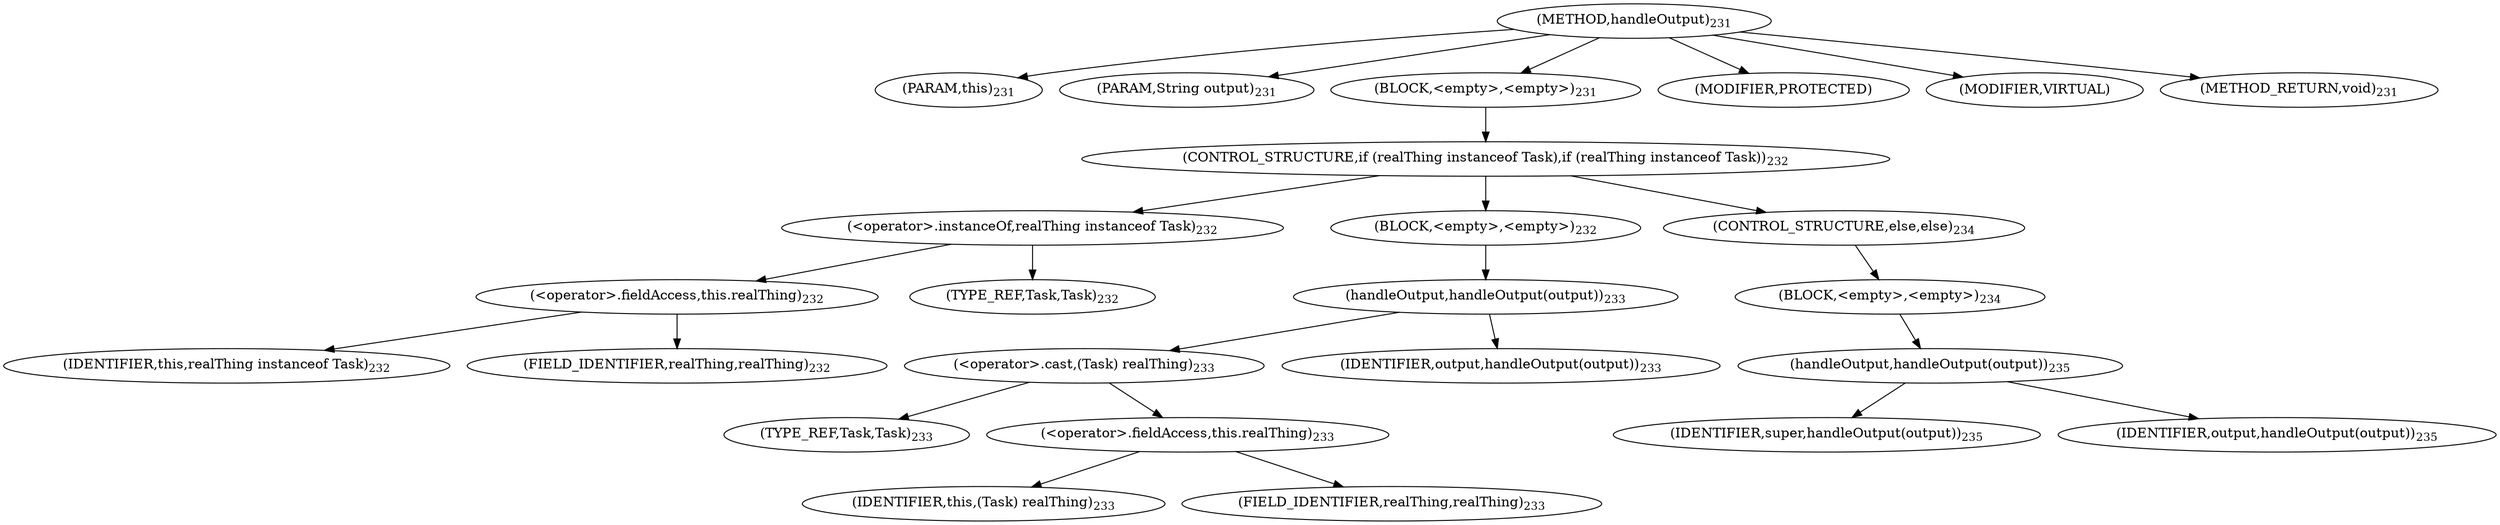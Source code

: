 digraph "handleOutput" {  
"260" [label = <(METHOD,handleOutput)<SUB>231</SUB>> ]
"261" [label = <(PARAM,this)<SUB>231</SUB>> ]
"262" [label = <(PARAM,String output)<SUB>231</SUB>> ]
"263" [label = <(BLOCK,&lt;empty&gt;,&lt;empty&gt;)<SUB>231</SUB>> ]
"264" [label = <(CONTROL_STRUCTURE,if (realThing instanceof Task),if (realThing instanceof Task))<SUB>232</SUB>> ]
"265" [label = <(&lt;operator&gt;.instanceOf,realThing instanceof Task)<SUB>232</SUB>> ]
"266" [label = <(&lt;operator&gt;.fieldAccess,this.realThing)<SUB>232</SUB>> ]
"267" [label = <(IDENTIFIER,this,realThing instanceof Task)<SUB>232</SUB>> ]
"268" [label = <(FIELD_IDENTIFIER,realThing,realThing)<SUB>232</SUB>> ]
"269" [label = <(TYPE_REF,Task,Task)<SUB>232</SUB>> ]
"270" [label = <(BLOCK,&lt;empty&gt;,&lt;empty&gt;)<SUB>232</SUB>> ]
"271" [label = <(handleOutput,handleOutput(output))<SUB>233</SUB>> ]
"272" [label = <(&lt;operator&gt;.cast,(Task) realThing)<SUB>233</SUB>> ]
"273" [label = <(TYPE_REF,Task,Task)<SUB>233</SUB>> ]
"274" [label = <(&lt;operator&gt;.fieldAccess,this.realThing)<SUB>233</SUB>> ]
"275" [label = <(IDENTIFIER,this,(Task) realThing)<SUB>233</SUB>> ]
"276" [label = <(FIELD_IDENTIFIER,realThing,realThing)<SUB>233</SUB>> ]
"277" [label = <(IDENTIFIER,output,handleOutput(output))<SUB>233</SUB>> ]
"278" [label = <(CONTROL_STRUCTURE,else,else)<SUB>234</SUB>> ]
"279" [label = <(BLOCK,&lt;empty&gt;,&lt;empty&gt;)<SUB>234</SUB>> ]
"280" [label = <(handleOutput,handleOutput(output))<SUB>235</SUB>> ]
"281" [label = <(IDENTIFIER,super,handleOutput(output))<SUB>235</SUB>> ]
"282" [label = <(IDENTIFIER,output,handleOutput(output))<SUB>235</SUB>> ]
"283" [label = <(MODIFIER,PROTECTED)> ]
"284" [label = <(MODIFIER,VIRTUAL)> ]
"285" [label = <(METHOD_RETURN,void)<SUB>231</SUB>> ]
  "260" -> "261" 
  "260" -> "262" 
  "260" -> "263" 
  "260" -> "283" 
  "260" -> "284" 
  "260" -> "285" 
  "263" -> "264" 
  "264" -> "265" 
  "264" -> "270" 
  "264" -> "278" 
  "265" -> "266" 
  "265" -> "269" 
  "266" -> "267" 
  "266" -> "268" 
  "270" -> "271" 
  "271" -> "272" 
  "271" -> "277" 
  "272" -> "273" 
  "272" -> "274" 
  "274" -> "275" 
  "274" -> "276" 
  "278" -> "279" 
  "279" -> "280" 
  "280" -> "281" 
  "280" -> "282" 
}
